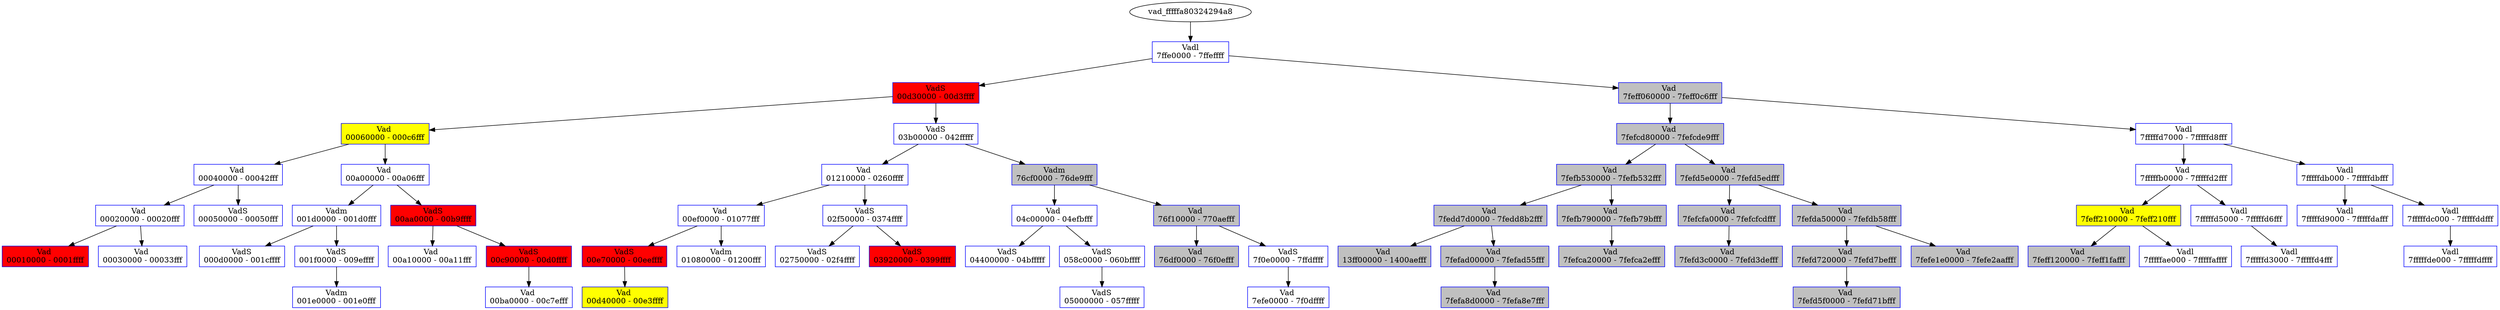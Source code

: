 /* Pid:   3392 */
digraph processtree {
graph [rankdir = "TB"];
vad_fffffa80324294a8 -> vad_fffffa80323e8240
vad_fffffa80323e8240 [label = "{ Vadl\n7ffe0000 - 7ffeffff }"shape = "record" color = "blue" style = "filled" fillcolor = "white"];
vad_fffffa80323e8240 -> vad_fffffa80324448f0
vad_fffffa80324448f0 [label = "{ VadS\n00d30000 - 00d3ffff }"shape = "record" color = "blue" style = "filled" fillcolor = "red"];
vad_fffffa80324448f0 -> vad_fffffa80312aa3a0
vad_fffffa80312aa3a0 [label = "{ Vad \n00060000 - 000c6fff }"shape = "record" color = "blue" style = "filled" fillcolor = "yellow"];
vad_fffffa80312aa3a0 -> vad_fffffa803180c740
vad_fffffa803180c740 [label = "{ Vad \n00040000 - 00042fff }"shape = "record" color = "blue" style = "filled" fillcolor = "white"];
vad_fffffa803180c740 -> vad_fffffa8031815350
vad_fffffa8031815350 [label = "{ Vad \n00020000 - 00020fff }"shape = "record" color = "blue" style = "filled" fillcolor = "white"];
vad_fffffa8031815350 -> vad_fffffa8031865680
vad_fffffa8031865680 [label = "{ Vad \n00010000 - 0001ffff }"shape = "record" color = "blue" style = "filled" fillcolor = "red"];
vad_fffffa8031815350 -> vad_fffffa803180c7d0
vad_fffffa803180c7d0 [label = "{ Vad \n00030000 - 00033fff }"shape = "record" color = "blue" style = "filled" fillcolor = "white"];
vad_fffffa803180c740 -> vad_fffffa80318346d0
vad_fffffa80318346d0 [label = "{ VadS\n00050000 - 00050fff }"shape = "record" color = "blue" style = "filled" fillcolor = "white"];
vad_fffffa80312aa3a0 -> vad_fffffa80331bdef0
vad_fffffa80331bdef0 [label = "{ Vad \n00a00000 - 00a06fff }"shape = "record" color = "blue" style = "filled" fillcolor = "white"];
vad_fffffa80331bdef0 -> vad_fffffa80324345c0
vad_fffffa80324345c0 [label = "{ Vadm\n001d0000 - 001d0fff }"shape = "record" color = "blue" style = "filled" fillcolor = "white"];
vad_fffffa80324345c0 -> vad_fffffa80318065f0
vad_fffffa80318065f0 [label = "{ VadS\n000d0000 - 001cffff }"shape = "record" color = "blue" style = "filled" fillcolor = "white"];
vad_fffffa80324345c0 -> vad_fffffa8032408160
vad_fffffa8032408160 [label = "{ VadS\n001f0000 - 009effff }"shape = "record" color = "blue" style = "filled" fillcolor = "white"];
vad_fffffa8032408160 -> vad_fffffa803169c860
vad_fffffa803169c860 [label = "{ Vadm\n001e0000 - 001e0fff }"shape = "record" color = "blue" style = "filled" fillcolor = "white"];
vad_fffffa80331bdef0 -> vad_fffffa8032428a20
vad_fffffa8032428a20 [label = "{ VadS\n00aa0000 - 00b9ffff }"shape = "record" color = "blue" style = "filled" fillcolor = "red"];
vad_fffffa8032428a20 -> vad_fffffa80331bde60
vad_fffffa80331bde60 [label = "{ Vad \n00a10000 - 00a11fff }"shape = "record" color = "blue" style = "filled" fillcolor = "white"];
vad_fffffa8032428a20 -> vad_fffffa803245e520
vad_fffffa803245e520 [label = "{ VadS\n00c90000 - 00d0ffff }"shape = "record" color = "blue" style = "filled" fillcolor = "red"];
vad_fffffa803245e520 -> vad_fffffa803184ebf0
vad_fffffa803184ebf0 [label = "{ Vad \n00ba0000 - 00c7efff }"shape = "record" color = "blue" style = "filled" fillcolor = "white"];
vad_fffffa80324448f0 -> vad_fffffa8031e9f620
vad_fffffa8031e9f620 [label = "{ VadS\n03b00000 - 042fffff }"shape = "record" color = "blue" style = "filled" fillcolor = "white"];
vad_fffffa8031e9f620 -> vad_fffffa80312aa4d0
vad_fffffa80312aa4d0 [label = "{ Vad \n01210000 - 0260ffff }"shape = "record" color = "blue" style = "filled" fillcolor = "white"];
vad_fffffa80312aa4d0 -> vad_fffffa8031e2b310
vad_fffffa8031e2b310 [label = "{ Vad \n00ef0000 - 01077fff }"shape = "record" color = "blue" style = "filled" fillcolor = "white"];
vad_fffffa8031e2b310 -> vad_fffffa8031ea16d0
vad_fffffa8031ea16d0 [label = "{ VadS\n00e70000 - 00eeffff }"shape = "record" color = "blue" style = "filled" fillcolor = "red"];
vad_fffffa8031ea16d0 -> vad_fffffa8031e9e330
vad_fffffa8031e9e330 [label = "{ Vad \n00d40000 - 00e3ffff }"shape = "record" color = "blue" style = "filled" fillcolor = "yellow"];
vad_fffffa8031e2b310 -> vad_fffffa80317e5a30
vad_fffffa80317e5a30 [label = "{ Vadm\n01080000 - 01200fff }"shape = "record" color = "blue" style = "filled" fillcolor = "white"];
vad_fffffa80312aa4d0 -> vad_fffffa803168bac0
vad_fffffa803168bac0 [label = "{ VadS\n02f50000 - 0374ffff }"shape = "record" color = "blue" style = "filled" fillcolor = "white"];
vad_fffffa803168bac0 -> vad_fffffa8031879190
vad_fffffa8031879190 [label = "{ VadS\n02750000 - 02f4ffff }"shape = "record" color = "blue" style = "filled" fillcolor = "white"];
vad_fffffa803168bac0 -> vad_fffffa8031502b10
vad_fffffa8031502b10 [label = "{ VadS\n03920000 - 0399ffff }"shape = "record" color = "blue" style = "filled" fillcolor = "red"];
vad_fffffa8031e9f620 -> vad_fffffa80318639c0
vad_fffffa80318639c0 [label = "{ Vadm\n76cf0000 - 76de9fff }"shape = "record" color = "blue" style = "filled" fillcolor = "gray"];
vad_fffffa80318639c0 -> vad_fffffa80313f0740
vad_fffffa80313f0740 [label = "{ Vad \n04c00000 - 04efbfff }"shape = "record" color = "blue" style = "filled" fillcolor = "white"];
vad_fffffa80313f0740 -> vad_fffffa80323e14a0
vad_fffffa80323e14a0 [label = "{ VadS\n04400000 - 04bfffff }"shape = "record" color = "blue" style = "filled" fillcolor = "white"];
vad_fffffa80313f0740 -> vad_fffffa80313c1800
vad_fffffa80313c1800 [label = "{ VadS\n058c0000 - 060bffff }"shape = "record" color = "blue" style = "filled" fillcolor = "white"];
vad_fffffa80313c1800 -> vad_fffffa80323fa160
vad_fffffa80323fa160 [label = "{ VadS\n05000000 - 057fffff }"shape = "record" color = "blue" style = "filled" fillcolor = "white"];
vad_fffffa80318639c0 -> vad_fffffa8032408750
vad_fffffa8032408750 [label = "{ Vad \n76f10000 - 770aefff }"shape = "record" color = "blue" style = "filled" fillcolor = "gray"];
vad_fffffa8032408750 -> vad_fffffa803180c6b0
vad_fffffa803180c6b0 [label = "{ Vad \n76df0000 - 76f0efff }"shape = "record" color = "blue" style = "filled" fillcolor = "gray"];
vad_fffffa8032408750 -> vad_fffffa80324985b0
vad_fffffa80324985b0 [label = "{ VadS\n7f0e0000 - 7ffdffff }"shape = "record" color = "blue" style = "filled" fillcolor = "white"];
vad_fffffa80324985b0 -> vad_fffffa80312aa430
vad_fffffa80312aa430 [label = "{ Vad \n7efe0000 - 7f0dffff }"shape = "record" color = "blue" style = "filled" fillcolor = "white"];
vad_fffffa80323e8240 -> vad_fffffa80323f42b0
vad_fffffa80323f42b0 [label = "{ Vad \n7feff060000 - 7feff0c6fff }"shape = "record" color = "blue" style = "filled" fillcolor = "gray"];
vad_fffffa80323f42b0 -> vad_fffffa803244dc60
vad_fffffa803244dc60 [label = "{ Vad \n7fefcd80000 - 7fefcde9fff }"shape = "record" color = "blue" style = "filled" fillcolor = "gray"];
vad_fffffa803244dc60 -> vad_fffffa803246e100
vad_fffffa803246e100 [label = "{ Vad \n7fefb530000 - 7fefb532fff }"shape = "record" color = "blue" style = "filled" fillcolor = "gray"];
vad_fffffa803246e100 -> vad_fffffa80318153e0
vad_fffffa80318153e0 [label = "{ Vad \n7fedd7d0000 - 7fedd8b2fff }"shape = "record" color = "blue" style = "filled" fillcolor = "gray"];
vad_fffffa80318153e0 -> vad_fffffa80323fae30
vad_fffffa80323fae30 [label = "{ Vad \n13ff00000 - 1400aefff }"shape = "record" color = "blue" style = "filled" fillcolor = "gray"];
vad_fffffa80318153e0 -> vad_fffffa8032441290
vad_fffffa8032441290 [label = "{ Vad \n7fefad00000 - 7fefad55fff }"shape = "record" color = "blue" style = "filled" fillcolor = "gray"];
vad_fffffa8032441290 -> vad_fffffa8031502dc0
vad_fffffa8031502dc0 [label = "{ Vad \n7fefa8d0000 - 7fefa8e7fff }"shape = "record" color = "blue" style = "filled" fillcolor = "gray"];
vad_fffffa803246e100 -> vad_fffffa80318152c0
vad_fffffa80318152c0 [label = "{ Vad \n7fefb790000 - 7fefb79bfff }"shape = "record" color = "blue" style = "filled" fillcolor = "gray"];
vad_fffffa80318152c0 -> vad_fffffa80331bdf80
vad_fffffa80331bdf80 [label = "{ Vad \n7fefca20000 - 7fefca2efff }"shape = "record" color = "blue" style = "filled" fillcolor = "gray"];
vad_fffffa803244dc60 -> vad_fffffa8031e9e2a0
vad_fffffa8031e9e2a0 [label = "{ Vad \n7fefd5e0000 - 7fefd5edfff }"shape = "record" color = "blue" style = "filled" fillcolor = "gray"];
vad_fffffa8031e9e2a0 -> vad_fffffa8031677bb0
vad_fffffa8031677bb0 [label = "{ Vad \n7fefcfa0000 - 7fefcfcdfff }"shape = "record" color = "blue" style = "filled" fillcolor = "gray"];
vad_fffffa8031677bb0 -> vad_fffffa803244dd20
vad_fffffa803244dd20 [label = "{ Vad \n7fefd3c0000 - 7fefd3defff }"shape = "record" color = "blue" style = "filled" fillcolor = "gray"];
vad_fffffa8031e9e2a0 -> vad_fffffa8031677b20
vad_fffffa8031677b20 [label = "{ Vad \n7fefda50000 - 7fefdb58fff }"shape = "record" color = "blue" style = "filled" fillcolor = "gray"];
vad_fffffa8031677b20 -> vad_fffffa80310a63a0
vad_fffffa80310a63a0 [label = "{ Vad \n7fefd720000 - 7fefd7befff }"shape = "record" color = "blue" style = "filled" fillcolor = "gray"];
vad_fffffa80310a63a0 -> vad_fffffa8031771d20
vad_fffffa8031771d20 [label = "{ Vad \n7fefd5f0000 - 7fefd71bfff }"shape = "record" color = "blue" style = "filled" fillcolor = "gray"];
vad_fffffa8031677b20 -> vad_fffffa8031e2b3a0
vad_fffffa8031e2b3a0 [label = "{ Vad \n7fefe1e0000 - 7fefe2aafff }"shape = "record" color = "blue" style = "filled" fillcolor = "gray"];
vad_fffffa80323f42b0 -> vad_fffffa8032456580
vad_fffffa8032456580 [label = "{ Vadl\n7fffffd7000 - 7fffffd8fff }"shape = "record" color = "blue" style = "filled" fillcolor = "white"];
vad_fffffa8032456580 -> vad_fffffa8031f0e1f0
vad_fffffa8031f0e1f0 [label = "{ Vad \n7fffffb0000 - 7fffffd2fff }"shape = "record" color = "blue" style = "filled" fillcolor = "white"];
vad_fffffa8031f0e1f0 -> vad_fffffa8031f0e160
vad_fffffa8031f0e160 [label = "{ Vad \n7feff210000 - 7feff210fff }"shape = "record" color = "blue" style = "filled" fillcolor = "yellow"];
vad_fffffa8031f0e160 -> vad_fffffa8031865740
vad_fffffa8031865740 [label = "{ Vad \n7feff120000 - 7feff1fafff }"shape = "record" color = "blue" style = "filled" fillcolor = "gray"];
vad_fffffa8031f0e160 -> vad_fffffa80313f0600
vad_fffffa80313f0600 [label = "{ Vadl\n7fffffae000 - 7fffffaffff }"shape = "record" color = "blue" style = "filled" fillcolor = "white"];
vad_fffffa8031f0e1f0 -> vad_fffffa80337a1f70
vad_fffffa80337a1f70 [label = "{ Vadl\n7fffffd5000 - 7fffffd6fff }"shape = "record" color = "blue" style = "filled" fillcolor = "white"];
vad_fffffa80337a1f70 -> vad_fffffa80313f06a0
vad_fffffa80313f06a0 [label = "{ Vadl\n7fffffd3000 - 7fffffd4fff }"shape = "record" color = "blue" style = "filled" fillcolor = "white"];
vad_fffffa8032456580 -> vad_fffffa8031701ef0
vad_fffffa8031701ef0 [label = "{ Vadl\n7fffffdb000 - 7fffffdbfff }"shape = "record" color = "blue" style = "filled" fillcolor = "white"];
vad_fffffa8031701ef0 -> vad_fffffa8031871140
vad_fffffa8031871140 [label = "{ Vadl\n7fffffd9000 - 7fffffdafff }"shape = "record" color = "blue" style = "filled" fillcolor = "white"];
vad_fffffa8031701ef0 -> vad_fffffa803245e5f0
vad_fffffa803245e5f0 [label = "{ Vadl\n7fffffdc000 - 7fffffddfff }"shape = "record" color = "blue" style = "filled" fillcolor = "white"];
vad_fffffa803245e5f0 -> vad_fffffa8031806710
vad_fffffa8031806710 [label = "{ Vadl\n7fffffde000 - 7fffffdffff }"shape = "record" color = "blue" style = "filled" fillcolor = "white"];
}
